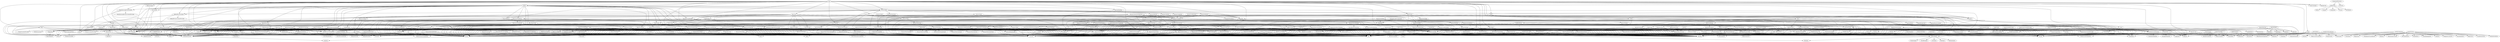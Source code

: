 digraph G {
  AddressCard -> Container;
  AddressCard -> Text;
  AddressCard -> Divider;
  AddressCard -> Button;
  AddressCard -> Modal;
  AddressCard -> AddressForm;
  BackButtonContainer -> Container;
  BackButtonContainer -> Button;
  BackButtonContainer -> ArrowBackIosIcon;
  Breadcrumb -> Button;
  Breadcrumb -> HomeIcon;
  Chatbot -> Container;
  Chatbot -> Button;
  Chatbot -> ThreePIcon;
  Collapsible -> Button;
  Collapsible -> Text;
  Collapsible -> ExpandMoreIcon;
  CookieBanner -> Modal;
  CookieBanner -> Heading;
  CookieBanner -> Text;
  CookieBanner -> Button;
  Footer -> Modal;
  Footer -> ContactForm;
  Footer -> Button;
  Footer -> LinkedInIcon;
  Footer -> MastodonIcon;
  AddressForm -> Heading;
  AddressForm -> GeneralInput;
  AddressForm -> Text;
  AddressForm -> Button;
  ContactForm -> Heading;
  ContactForm -> GeneralInput;
  ContactForm -> Button;
  ExampleForm -> Heading;
  ExampleForm -> GeneralInput;
  ExampleForm -> Container;
  ExampleForm -> Button;
  NotificationForm -> Container;
  NotificationForm -> Heading;
  NotificationForm -> Divider;
  NotificationForm -> NotificationFormItem;
  NotificationFormItem -> Container;
  OrganizationForm -> Heading;
  OrganizationForm -> Container;
  OrganizationForm -> GeneralInput;
  OrganizationForm -> Text;
  OrganizationForm -> Button;
  PrioritiesForm -> Container;
  PrioritiesForm -> Heading;
  PrioritiesForm -> Divider;
  PrioritiesForm -> PrioritiesFormItem;
  PrioritiesFormItem -> Text;
  ProfileGeneral -> Container;
  ProfileGeneral -> Heading;
  ProfileGeneral -> Divider;
  ProfileGeneral -> LoadingAnimation;
  ProfileGeneral -> TextInput;
  ProfileGeneral -> Text;
  ProfileGeneral -> Button;
  RequestInformationForm -> Container;
  RequestInformationForm -> BackButtonContainer;
  RequestInformationForm -> Heading;
  RequestInformationForm -> Divider;
  RequestInformationForm -> GeneralInput;
  RequestInformationForm -> Button;
  HeaderHomeButton -> Text;
  HeaderInvoice -> Container;
  HeaderInvoice -> Heading;
  HeaderInvoice -> Button;
  HeaderInvoice -> CloseIcon;
  HeaderInvoice -> Text;
  HeaderInvoice -> DeleteOutlineOutlinedIcon;
  HeaderItem -> LogoIcon;
  HeaderItem -> Button;
  HeaderItem -> Badge;
  HeaderItems -> HeaderInvoice;
  HeaderItems -> Button;
  HeaderItems -> Badge;
  HeaderItems -> NotificationsIcon;
  HeaderItems -> HeaderItem;
  Header -> HeaderHomeButton;
  Header -> HeaderItems;
  Header -> Button;
  Header -> MenuIcon;
  MenuLanguageMenu -> ClickAwayListener;
  MenuLanguageMenu -> Button;
  Menu -> Button;
  Menu -> CloseIcon;
  Menu -> MenuLanguageMenu;
  Menu -> HeaderItem;
  Menu -> ExpandLessIcon;
  NetworkGraph -> Text;
  PermissionGate -> Text;
  RoutePermissionGate -> Outlet;
  RoutePermissionGate -> Text;
  ProcessConditionIcon -> CancelOutlinedIcon;
  ProcessConditionIcon -> CheckCircleOutlineIcon;
  ProcessContainer -> Container;
  ProcessContainer -> ProcessHeader;
  ProcessContainer -> ProcessStatusButtons;
  ProcessFileTable -> Container;
  ProcessFileTable -> Text;
  ProcessFileTable -> Heading;
  ProcessFileTable -> RawProcessFileRow;
  ProcessFileTable -> ProcessFileRow;
  ProcessFileTable -> Button;
  ProcessFileTable -> FileUploadIcon;
  ProcessFileTable -> DownloadIcon;
  ProcessFileRow -> Container;
  ProcessFileRow -> Button;
  ProcessFileRow -> DownloadIcon;
  ProcessFileRow -> DeleteIcon;
  RawProcessFileRow -> Container;
  RawProcessFileRow -> Button;
  RawProcessFileRow -> DeleteIcon;
  ProcessUploadCard -> Container;
  ProcessUploadCard -> UploadIcon;
  ProcessUploadCard -> Heading;
  ProcessFileView -> Container;
  ProcessFileView -> ProcessFileTable;
  ProcessFileView -> ProcessUploadCard;
  ProcessHeader -> ProcessMenu;
  ProcessHeader -> Container;
  ProcessHeader -> Heading;
  ProcessHeader -> Divider;
  ProcessMenu -> Button;
  ProcessMenu -> MoreHorizIcon;
  ProcessMenu -> Collapsible;
  ProcessMenu -> Container;
  ProcessMenu -> ExpandLessIcon;
  ProcessMessageItem -> Container;
  ProcessTextInput -> Container;
  ProcessTextInput -> Button;
  ProcessMessages -> Container;
  ProcessMessages -> Text;
  ProcessMessages -> ProcessMessageItem;
  ProcessMessages -> ProcessTextInput;
  TitleForm -> OwnerGate;
  TitleForm -> Container;
  TitleForm -> Heading;
  TitleForm -> Text;
  TitleForm -> PermissionGate;
  TitleForm -> Button;
  ResourcesEdgeForm -> Container;
  ResourcesEdgeForm -> Heading;
  ResourcesEdgeForm -> Collapsible;
  ResourcesEdgeForm -> Search;
  ResourcesEdgeForm -> Button;
  ResourcesEdgeForm -> LoadingAnimation;
  ResourcesEdgeForm -> Text;
  ResourcesNodeDraft -> LoadingAnimation;
  ResourcesNodeDraft -> Container;
  ResourcesNodeDraft -> Heading;
  ResourcesNodeDraft -> Collapsible;
  ResourcesNodeDraft -> Text;
  ResourcesNodeDraft -> Search;
  ResourcesNodeDraft -> Button;
  ResourcesNodeDraft -> ResourcesNodeView;
  ResourcesNodeForm -> Navigate;
  ResourcesNodeForm -> LoadingAnimation;
  ResourcesNodeForm -> Container;
  ResourcesNodeForm -> BackButtonContainer;
  ResourcesNodeForm -> Heading;
  ResourcesNodeForm -> ResourcesNodeDraft;
  ResourcesNodeForm -> GeneralInput;
  ResourcesNodeForm -> ResourcesPropertyForm;
  ResourcesNodeForm -> ResourcesEdgeForm;
  ResourcesNodeForm -> Button;
  ResourcesNodeTable -> Navigate;
  ResourcesNodeTable -> LoadingAnimation;
  ResourcesNodeTable -> Container;
  ResourcesNodeTable -> Heading;
  ResourcesNodeTable -> Divider;
  ResourcesNodeTable -> Button;
  ResourcesNodeTable -> ResourceTable;
  ResourcesNodeView -> Modal;
  ResourcesNodeView -> Text;
  ResourcesNodeView -> LoadingAnimation;
  ResourcesNodeView -> Container;
  ResourcesNodeView -> Heading;
  ResourcesPropertyForm -> Navigate;
  ResourcesPropertyForm -> LoadingAnimation;
  ResourcesPropertyForm -> Container;
  ResourcesPropertyForm -> Heading;
  ResourcesPropertyForm -> Button;
  ResourcesPropertyForm -> Text;
  ResourcesPropertyForm -> GeneralInput;
  ResourcesPropertyForm -> DeleteOutlineOutlinedIcon;
  ResourcesPropertyForm -> AddIcon;
  Pagination -> ReactPaginate;
  TableHeaderButton -> Button;
  Upload -> UploadIcon;
  Upload -> Text;
  UserSwitch -> Container;
  UserSwitch -> Text;
  UserSwitch -> Switch;
  EventContextProvider -> AppLoadingSuspense;
  PermissionContextProvider -> AppLoadingSuspense;
  UserContextProvider -> AppLoadingSuspense;
  PaletteTree -> Palette;
  PaletteTree -> Category;
  PaletteTree -> Component;
  PaletteTree -> Variant;
  PaletteTree -> MUIPalette;
  ExampleLoaderComponent -> Fragment;
  ComponentPreviews -> Previews;
  ComponentPreviews -> PaletteTree;
  useStatusButtons -> DeleteIcon;
  useStatusButtons -> FactoryIcon;
  useStatusButtons -> TroubleshootIcon;
  useStatusButtons -> ScheduleSendIcon;
  useStatusButtons -> EditIcon;
  useStatusButtons -> CancelIcon;
  useStatusButtons -> ReplayIcon;
  useStatusButtons -> AssignmentTurnedInIcon;
  useStatusButtons -> MailIcon;
  useStatusButtons -> QuestionAnswerIcon;
  useStatusButtons -> DescriptionIcon;
  useStatusButtons -> DoneAllIcon;
  useStatusButtons -> LocalShippingIcon;
  useStatusButtons -> TaskIcon;
  useStatusButtons -> DesignServicesIcon;
  useStatusButtons -> ArrowBackIcon;
  useStatusButtons -> ReportIcon;
  transformIcon -> DeleteIcon;
  transformIcon -> FactoryIcon;
  transformIcon -> TroubleshootIcon;
  transformIcon -> ScheduleSendIcon;
  transformIcon -> EditIcon;
  transformIcon -> CancelIcon;
  transformIcon -> ReplayIcon;
  transformIcon -> AssignmentTurnedInIcon;
  transformIcon -> MailIcon;
  transformIcon -> QuestionAnswerIcon;
  transformIcon -> DescriptionIcon;
  transformIcon -> DoneAllIcon;
  transformIcon -> LocalShippingIcon;
  transformIcon -> TaskIcon;
  transformIcon -> DesignServicesIcon;
  transformIcon -> ArrowBackIcon;
  transformIcon -> ReportIcon;
  useAdminMenuButtons -> HomeIcon;
  useAdminMenuButtons -> SupervisorAccountIcon;
  useAdminMenuButtons -> BusinessIcon;
  useAdminMenuButtons -> NoteIcon;
  useAdminMenuButtons -> FactoryIcon;
  useSort -> KeyboardArrowUpIcon;
  getSortIcon -> KeyboardArrowUpIcon;
  getNestedSortIcon -> KeyboardArrowUpIcon;
  toast -> Text;
  toast -> Button;
  toast -> ArrowForwardIcon;
  AdminOutlet -> Error;
  AdminOutlet -> LoadingAnimation;
  AdminOutlet -> Outlet;
  AdminOutlet -> Navigate;
  AuthorizedUserOutlet -> Outlet;
  AuthorizedUserOutlet -> Navigate;
  AuthorizedUserOutlet -> Container;
  AuthorizedUserOutlet -> Button;
  CSRFOutlet -> AppLoadingSuspense;
  DefinedProcessOutlet -> DefinedProcessContextProvider;
  DefinedProcessOutlet -> Outlet;
  DefinedProcessOutlet -> Navigate;
  ManufacturingProcessOutlet -> ManufacturingProcessContextProvider;
  ManufacturingProcessOutlet -> Outlet;
  ManufacturingProcessOutlet -> Navigate;
  OrganizationOutlet -> OrganizationContextProvider;
  OrganizationOutlet -> AppLoadingSuspense;
  ProcessOutlet -> Container;
  ProcessOutlet -> LoadingAnimation;
  ProcessOutlet -> ProcessContextProvider;
  ProcessOutlet -> Outlet;
  ProcessOutlet -> Navigate;
  ProjectOutlet -> LoadingAnimation;
  ProjectOutlet -> ProjectContextProvider;
  ProjectOutlet -> Outlet;
  ProjectOutlet -> Navigate;
  ResourcesOutlet -> Outlet;
  ResourcesOutlet -> Container;
  ResourcesOutlet -> Heading;
  ResourcesOutlet -> Text;
  ResourcesOutlet -> Button;
  Admin -> Container;
  Admin -> Routes;
  Admin -> Route;
  Admin -> AdminDashboard;
  Admin -> AdminUser;
  Admin -> AdminUserDetails;
  Admin -> AdminUserForm;
  Admin -> AdminOrganization;
  Admin -> AdminOrganizationDetails;
  Admin -> AdminOrganizationForm;
  Admin -> AdminProjects;
  Admin -> ProjectOutlet;
  Admin -> ProjectPage;
  Admin -> ProcessOutlet;
  Admin -> ProcessPage;
  Admin -> DefinedProcessOutlet;
  Admin -> ServiceEdit;
  Admin -> ManufacturingProcessOutlet;
  Admin -> Navigate;
  Admin -> ManufacturingModels;
  Admin -> ManufacturingMaterials;
  Admin -> ManufacturingPostProcessings;
  Admin -> Error;
  Admin -> ServiceModeling;
  Admin -> AdminResourcesOverView;
  Admin -> OrgaGraph;
  Admin -> AdminResources;
  Admin -> ResourcesNodeForm;
  Admin -> ResourcesNodeView;
  AdminDashboard -> Container;
  AdminDashboard -> Heading;
  AdminDashboard -> Button;
  AdminMaterials -> Heading;
  AdminMaterials -> TableContainer;
  AdminMaterials -> Table;
  AdminMaterials -> TableHead;
  AdminMaterials -> TableRow;
  AdminMaterials -> TableCell;
  AdminMaterials -> TableBody;
  AdminMenu -> Container;
  AdminMenu -> Button;
  AdminModels -> Heading;
  AdminModels -> TableContainer;
  AdminModels -> Table;
  AdminModels -> TableHead;
  AdminModels -> TableRow;
  AdminModels -> TableCell;
  AdminModels -> TableBody;
  AdminOrganizationForm -> Container;
  AdminOrganizationForm -> BackButtonContainer;
  AdminOrganizationForm -> Heading;
  AdminOrganization -> Container;
  AdminOrganization -> BackButtonContainer;
  AdminOrganization -> Heading;
  AdminOrganization -> Search;
  AdminOrganization -> TableContainer;
  AdminOrganization -> Table;
  AdminOrganization -> TableHeaderButton;
  AdminOrganization -> Text;
  AdminOrganization -> Button;
  AdminOrganization -> Pagination;
  AdminOrganizationDetails -> Navigate;
  AdminOrganizationDetails -> Modal;
  AdminOrganizationDetails -> Container;
  AdminOrganizationDetails -> BackButtonContainer;
  AdminOrganizationDetails -> Heading;
  AdminOrganizationDetails -> Text;
  AdminOrganizationDetails -> Button;
  AdminProject -> Container;
  AdminProject -> LoadingAnimation;
  AdminProject -> Navigate;
  AdminProjects -> Container;
  AdminProjects -> BackButtonContainer;
  AdminProjects -> Heading;
  AdminProjects -> Search;
  AdminProjects -> TableContainer;
  AdminProjects -> Table;
  AdminProjects -> TableHeaderButton;
  AdminProjects -> Button;
  AdminProjects -> Pagination;
  AdminResourcesButtons -> Container;
  AdminResourcesButtons -> Button;
  AdminResourcesOverView -> Container;
  AdminResourcesOverView -> BackButtonContainer;
  AdminResourcesOverView -> Heading;
  AdminResourcesOverView -> AdminResourcesButtons;
  AdminResources -> Container;
  AdminResources -> AdminResourcesOverView;
  AdminResources -> Search;
  AdminResources -> Button;
  AdminResources -> TableContainer;
  AdminResources -> Table;
  AdminResources -> TableHeaderButton;
  AdminResources -> Text;
  AdminResources -> Pagination;
  AdminUser -> Container;
  AdminUser -> BackButtonContainer;
  AdminUser -> Heading;
  AdminUser -> Search;
  AdminUser -> TableContainer;
  AdminUser -> Table;
  AdminUser -> TableHeaderButton;
  AdminUser -> Button;
  AdminUser -> Text;
  AdminUser -> Pagination;
  AdminUserDetails -> Navigate;
  AdminUserDetails -> Modal;
  AdminUserDetails -> Container;
  AdminUserDetails -> BackButtonContainer;
  AdminUserDetails -> Heading;
  AdminUserDetails -> Button;
  AdminUserForm -> Container;
  AdminUserForm -> BackButtonContainer;
  AdminUserForm -> Heading;
  Advantages -> Container;
  Advantages -> AdvantagesUser;
  Advantages -> AdvantagesOrganization;
  AdvantagesOrganization -> Container;
  AdvantagesOrganization -> Heading;
  AdvantagesOrganization -> Text;
  AdvantagesOrganization -> Button;
  AdvantagesOrganization -> LoginIcon;
  AdvantagesUser -> Container;
  AdvantagesUser -> Heading;
  AdvantagesUser -> Text;
  AdvantagesUser -> Button;
  AdvantagesUser -> LoginIcon;
  App -> Header;
  App -> Breadcrumb;
  App -> Routes;
  App -> Route;
  App -> Navigate;
  App -> Home;
  App -> ContentBox;
  App -> Outlet;
  App -> Advantages;
  App -> RegisterOrganization;
  App -> ResKriVer;
  App -> Logout;
  App -> Portfolio;
  App -> EmailVerification;
  App -> Login;
  App -> RedirectLogin;
  App -> Legal;
  App -> Projects;
  App -> ProjectOutlet;
  App -> ProjectPage;
  App -> ProcessOutlet;
  App -> ProcessPage;
  App -> DefinedProcessOutlet;
  App -> ServiceEdit;
  App -> ManufacturingProcessOutlet;
  App -> ManufacturingModels;
  App -> ManufacturingMaterials;
  App -> ManufacturingPostProcessings;
  App -> Error;
  App -> ServiceModeling;
  App -> AuthorizedUserOutlet;
  App -> Test;
  App -> UITest;
  App -> Profile;
  App -> PermissionGate;
  App -> Organization;
  App -> Resources;
  App -> AdminOutlet;
  App -> Admin;
  App -> CookieBanner;
  App -> Menu;
  App -> Footer;
  App -> Chatbot;
  App -> ToastContainer;
  App -> Background;
  EmailVerification -> Container;
  EmailVerification -> Heading;
  EmailVerification -> Text;
  Error -> Button;
  Home -> HomeBackground;
  Home -> HomePrototypeAlert;
  Home -> AnonymHomeContainer;
  Home -> Heading;
  Home -> HomeIntroduction;
  Home -> HomeServices;
  Home -> HomeTutorial;
  Home -> HomeTeam;
  HomeButton -> Text;
  HomeButton -> Container;
  HomeHeader -> Container;
  HomeHeader -> Heading;
  HomeIntroduction -> Container;
  HomeIntroduction -> HomeHeader;
  HomeIntroduction -> Text;
  HomeIntroduction -> HomeButton;
  HomeIntroduction -> UploadIcon;
  HomePrototypeAlert -> Container;
  HomePrototypeAlert -> Text;
  HomeServices -> Container;
  HomeServices -> HomeHeader;
  HomeServices -> Heading;
  HomeServices -> Text;
  HomeServices -> HomeButton;
  HomeServices -> UploadIcon;
  HomeTeam -> Container;
  HomeTeam -> HomeHeader;
  HomeTeam -> Text;
  HomeTeam -> HomeImgCarousel;
  HomeTutorial -> Container;
  HomeTutorial -> HomeHeader;
  HomeTutorial -> Text;
  HomeTutorial -> YouTube;
  HomeTutorial -> Heading;
  HomeTutorial -> HomeButton;
  HomeTutorial -> ContactSupportIcon;
  AuthorizedHome -> HomeUserProgress;
  AuthorizedHome -> HomeOrgaProgress;
  AuthorizedHome -> HomeProjects;
  AuthorizedHome -> HomeOrgaResources;
  HomeAdmin -> Heading;
  HomeAdmin -> Button;
  HomeAdmin -> SupervisorAccountIcon;
  HomeAdmin -> FactoryIcon;
  HomeAdmin -> NoteIcon;
  HomeClientInfo -> HomeContainer;
  HomeClientInfo -> ContentBox;
  HomeClientInfo -> Heading;
  HomeClientInfo -> Button;
  HomeClientInfo -> AutoAwesomeIcon;
  HomeClientInfo -> LoginIcon;
  Coypu -> Container;
  Coypu -> Heading;
  Coypu -> Text;
  Coypu -> Button;
  Coypu -> OpenInNewIcon;
  Coypu -> ExpandMoreIcon;
  Coypu -> ExpandLessIcon;
  HomeHeader -> HomeContainer;
  HomeHeader -> Text;
  HomeImages -> HomeContainer;
  HomeImages -> Heading;
  HomeMagazin -> Heading;
  HomeOrgaProgress -> HomeContainer;
  HomeOrgaProgress -> Heading;
  HomeOrgaProgress -> Container;
  HomeOrgaProgress -> Text;
  HomeOrgaProgress -> HomeProgressItem;
  HomeOrgaProgress -> Button;
  HomeProgressItem -> Container;
  HomeProgressItem -> CheckCircleOutlineIcon;
  HomeProgressItem -> HelpOutlineIcon;
  HomeProgressItem -> Text;
  HomeProjects -> HomeContainer;
  HomeProjects -> Heading;
  HomeProjects -> Container;
  HomeProjects -> Button;
  HomeProjects -> PermissionGate;
  HomeProjects -> Badge;
  HomeOrgaResources -> HomeContainer;
  HomeOrgaResources -> Heading;
  HomeOrgaResources -> Container;
  HomeOrgaResources -> Button;
  HomeUserProgress -> HomeContainer;
  HomeUserProgress -> Heading;
  HomeUserProgress -> Container;
  HomeUserProgress -> Text;
  HomeUserProgress -> HomeProgressItem;
  HomeUserProgress -> Button;
  Home -> AnonymHome;
  Home -> ContentBox;
  Home -> AuthorizedHome;
  Contact -> Heading;
  Contact -> Text;
  Imprint -> Heading;
  Imprint -> Text;
  Legal -> Heading;
  Legal -> Routes;
  Legal -> Route;
  Legal -> Button;
  Legal -> Imprint;
  Legal -> Privacy;
  Legal -> Contact;
  Privacy -> Heading;
  Privacy -> Text;
  Login -> Container;
  Login -> PersonIcon;
  Login -> Heading;
  Login -> Button;
  Login -> LoginIcon;
  Login -> CreateIcon;
  Login -> CorporateFareIcon;
  Login -> AdminPanelSettingsIcon;
  RedirectLogin -> LoadingAnimation;
  Logout -> Container;
  Logout -> LoadingAnimation;
  Logout -> Heading;
  OrganizationAddress -> Container;
  OrganizationAddress -> Heading;
  OrganizationAddress -> Divider;
  OrganizationAddress -> AddressCard;
  OrganizationAddress -> AddIcon;
  OrganizationAddress -> Text;
  OrganizationAddress -> Modal;
  OrganizationAddress -> AddressForm;
  OrganizationInvitation -> Container;
  OrganizationInvitation -> Heading;
  OrganizationInvitation -> Divider;
  OrganizationInvitation -> Button;
  OrganizationInvitation -> ContentPasteIcon;
  OrganizationInvitation -> DeleteForeverIcon;
  OrganizationUserTable -> Container;
  OrganizationUserTable -> Heading;
  OrganizationUserTable -> Divider;
  OrganizationUserTable -> LoadingSuspense;
  OrganizationtableRow -> PermissionGate;
  OrganizationtableRow -> Button;
  OrganizationtableRow -> CheckIcon;
  OrganizationtableRow -> EditIcon;
  OrganizationtableRow -> DeleteForeverIcon;
  OrganizationInfo -> Container;
  OrganizationInfo -> OrganizationForm;
  OrganizationInfo -> OrganizationInfoPreView;
  OrganizationInfoPreView -> Container;
  OrganizationInfoPreView -> Heading;
  OrganizationInfoPreView -> Divider;
  OrganizationInfoPreView -> PermissionGate;
  OrganizationInfoPreView -> Button;
  Organization -> Heading;
  Organization -> OrganizationInfo;
  Organization -> OrganizationAddress;
  Organization -> Container;
  Organization -> NotificationForm;
  Organization -> PrioritiesForm;
  Organization -> PermissionGate;
  Organization -> LoadingAnimation;
  Organization -> OrganizationInvitation;
  Organization -> OrganizationRoles;
  Organization -> OrganizationTabel;
  OrganizationRolesForm -> Heading;
  OrganizationRolesForm -> Text;
  OrganizationRolesForm -> Container;
  OrganizationRolesForm -> Button;
  OrganizationRolesItem -> Text;
  OrganizationRolesItem -> Divider;
  OrganizationRolesItem -> LoadingSuspense;
  OrganizationRolesItem -> Button;
  OrganizationRolesItem -> EditIcon;
  OrganizationRolesItem -> DeleteForeverIcon;
  OrganizationRolesTable -> LoadingSuspense;
  OrganizationRolesTable -> OrganizationRolesTableRow;
  OrganizationRolesTableRow -> LoadingAnimation;
  OrganizationRolesTableRow -> CheckIcon;
  OrganizationRolesTableRow -> CloseIcon;
  OrganizationRolesTableRow -> PermissionGate;
  OrganizationRolesTableRow -> Button;
  OrganizationRolesTableRow -> EditIcon;
  OrganizationRolesTableRow -> DeleteForeverIcon;
  OrganizationRoles -> Container;
  OrganizationRoles -> Heading;
  OrganizationRoles -> Divider;
  OrganizationRoles -> LoadingSuspense;
  OrganizationRoles -> Fragment;
  OrganizationRoles -> OrganizationRolesItem;
  OrganizationRoles -> OrganizationRolesTable;
  OrganizationRoles -> PermissionGate;
  OrganizationRoles -> Button;
  OrganizationRoles -> Text;
  OrganizationRoles -> Modal;
  OrganizationRoles -> OrganizationRolesForm;
  PortfolioItem -> Heading;
  PortfolioItem -> Button;
  PortfolioItem -> ExpandMoreIcon;
  Portfolio -> Heading;
  Portfolio -> PortfolioItem;
  Portfolio -> Button;
  ProcessClarify -> ProcessContainer;
  ProcessClarify -> ProcessMessages;
  ProcessCompleted -> ProcessContainer;
  ProcessConditionItem -> Container;
  ProcessConditionItem -> ProcessConditionIcon;
  ProcessConditionItem -> Text;
  ProcessConfirmation -> ProcessContainer;
  ProcessContract -> ProcessContainer;
  ProcessContract -> ProcessMessages;
  ProcessContract -> ProcessFileView;
  ContractorSelectionAddressCard -> Container;
  ContractorSelectionAddressCard -> ProcessConditionIcon;
  ContractorSelectionAddressCard -> Heading;
  ContractorSelectionAddressCard -> Text;
  ContractorSelectionAddressCard -> Divider;
  ContractorSelectionAddressCard -> ProcessStatusGate;
  ContractorSelectionAddressCard -> Button;
  ContractorSelectionAddressCard -> Modal;
  ContractorSelectionAddressCard -> AddressSelection;
  AddressSelection -> Container;
  AddressSelection -> Heading;
  AddressSelection -> AddressCard;
  AddressSelection -> Button;
  AddressSelection -> Modal;
  AddressSelection -> AddressForm;
  ContractorCard -> Container;
  ContractorCard -> Text;
  ProcessContractorList -> LoadingAnimation;
  ProcessContractorList -> Container;
  ProcessContractorList -> Heading;
  ProcessContractorList -> Divider;
  ProcessContractorList -> PrioritiesForm;
  ProcessContractorList -> ContractorCard;
  ProcessContractorList -> Button;
  ProcessContractorList -> Text;
  ProcessContractorSelection -> ProcessContainer;
  ProcessContractorSelection -> Container;
  ProcessContractorSelection -> ProcessConditionIcon;
  ProcessContractorSelection -> Heading;
  ProcessContractorSelection -> Button;
  ProcessContractorSelection -> LoadingAnimation;
  ProcessContractorSelection -> Text;
  ProcessContractorSelection -> ContractorCard;
  ProcessContractorSelection -> ProcessStatusGate;
  ProcessContractorSelection -> ContractorSelectionAddressCard;
  ProcessContractorSelection -> Modal;
  ProcessContractorSelection -> ProcessContractorList;
  ProcessDelivery -> ProcessContainer;
  ProcessInfo -> Container;
  ProcessInfo -> ProcessMenu;
  ProcessInfo -> Text;
  ProcessInfo -> Button;
  ProcessInfo -> EditIcon;
  ProcessInfo -> Collapsible;
  ProcessInfo -> Modal;
  ProcessInfo -> ProcessTitleForm;
  ProcessProduction -> ProcessContainer;
  ProcessProduction -> ProcessMessages;
  ProcessRequest -> ProcessContainer;
  ProcessRequest -> Container;
  ProcessRequest -> CheckIcon;
  ProcessRequest -> EmailOutlinedIcon;
  ProcessRequest -> Text;
  ProcessRequest -> ProcessFileView;
  ProcessRequest -> Button;
  ProcessFilterCard -> Container;
  ProcessFilterCard -> ProcessFilterItem;
  ProcessFilterCard -> Text;
  ProcessFilterItem -> ProcessFilterSlider;
  ProcessFilterItem -> ProcessFilterSliderSelection;
  ProcessFilterItem -> ProcessFilterSelection;
  ProcessFilterItem -> ProcessFilterMultiSelection;
  ProcessFilterItem -> ProcessFilterDatePicker;
  ProcessFilterItem -> ProcessFilterTextInput;
  ProcessFilterItem -> ProcessFilterTextArea;
  ProcessFilterItem -> ProcessFilterColorPicker;
  ProcessFilterItem -> ProcessFilterNumberInput;
  ProcessFilterItem -> Container;
  ProcessFilterItem -> Heading;
  displayInput -> ProcessFilterSlider;
  displayInput -> ProcessFilterSliderSelection;
  displayInput -> ProcessFilterSelection;
  displayInput -> ProcessFilterMultiSelection;
  displayInput -> ProcessFilterDatePicker;
  displayInput -> ProcessFilterTextInput;
  displayInput -> ProcessFilterTextArea;
  displayInput -> ProcessFilterColorPicker;
  displayInput -> ProcessFilterNumberInput;
  ProcessFilterMultiSelection -> Container;
  ProcessFilterMultiSelection -> Search;
  ProcessFilterSlider -> Stack;
  ProcessFilterSlider -> Slider;
  ProcessFilterSlider -> Container;
  ProcessFilterSliderSelection -> Stack;
  ProcessFilterSliderSelection -> Slider;
  ProcessFilterSliderSelection -> Container;
  ProcessFilter -> Container;
  ProcessFilter -> Heading;
  ProcessFilter -> Text;
  ProcessFilter -> Divider;
  ProcessFilter -> Collapsible;
  ProcessFilter -> Badge;
  ProcessFilter -> Button;
  ProcessFilter -> Fragment;
  ProcessFilter -> ProcessFilterCard;
  Service -> ProcessContainer;
  Service -> Button;
  Service -> ServiceSelection;
  Service -> ProcessStatusGate;
  Service -> ProcessFilter;
  Service -> ServiceDetails;
  ServiceDetailsCard -> Container;
  ProcessServiceMaterialCard -> ServiceDetailsCard;
  ProcessServiceMaterialCard -> Container;
  ProcessServiceMaterialCard -> Text;
  ProcessServiceMaterialCard -> ProcessStatusGate;
  ProcessServiceMaterialCard -> Button;
  ProcessServiceMaterialCard -> Modal;
  ProcessServiceModelCard -> LoadingAnimation;
  ProcessServiceModelCard -> ServiceDetailsCard;
  ProcessServiceModelCard -> Container;
  ProcessServiceModelCard -> Text;
  ProcessServiceModelCard -> ProcessStatusGate;
  ProcessServiceModelCard -> Button;
  ProcessSericePostProcessingCard -> ServiceDetailsCard;
  ProcessSericePostProcessingCard -> Container;
  ProcessSericePostProcessingCard -> Text;
  ProcessSericePostProcessingCard -> ProcessStatusGate;
  ProcessSericePostProcessingCard -> Button;
  ServiceManufacturingDetails -> Container;
  ServiceManufacturingDetails -> Heading;
  ServiceManufacturingDetails -> Text;
  ServiceManufacturingDetails -> Divider;
  ServiceManufacturingDetails -> ProcessConditionIcon;
  ServiceManufacturingDetails -> ProcessServiceModelCard;
  ServiceManufacturingDetails -> ProcessStatusGate;
  ServiceManufacturingDetails -> Button;
  ServiceManufacturingDetails -> AddIcon;
  ServiceManufacturingDetails -> ProcessServiceMaterialCard;
  ServiceManufacturingDetails -> ProcessSericePostProcessingCard;
  ServiceDetails -> ServiceManufacturingView;
  ServiceDetails -> Container;
  ServiceDetails -> Text;
  ProcessMaterialCard -> Container;
  ProcessMaterialCard -> Divider;
  ProcessMaterialCard -> Heading;
  ProcessMaterialCard -> Text;
  ProcessMaterialItem -> Heading;
  ProcessMaterialItem -> Button;
  ProcessMaterialPreView -> CloseIcon;
  ProcessMaterialPreView -> Heading;
  ProcessMaterialPreView -> Button;
  ManufacturingMaterials -> Modal;
  ManufacturingMaterials -> Container;
  ManufacturingMaterials -> Search;
  ManufacturingMaterials -> Heading;
  ManufacturingMaterials -> LoadingSuspense;
  ManufacturingMaterials -> ProcessMaterialCard;
  ManufacturingMaterials -> Button;
  ManufacturingMaterials -> Text;
  ProcessModelCard -> Container;
  ProcessModelCard -> Divider;
  ProcessModelCard -> Heading;
  ProcessModelCard -> Text;
  ProcessModelItem -> Heading;
  ProcessModelItem -> Button;
  ProcessModelPreView -> CloseIcon;
  ProcessModelPreView -> Heading;
  ProcessModelPreView -> Button;
  ManufacturingModels -> Modal;
  ManufacturingModels -> Container;
  ManufacturingModels -> ProcessModelUpload;
  ManufacturingModels -> Heading;
  ManufacturingModels -> Search;
  ManufacturingModels -> ProcessModelCard;
  ManufacturingModels -> Button;
  ManufacturingModels -> Text;
  ManufacturingModels -> ProcessModelPreView;
  UploadModelCard -> Container;
  UploadModelCard -> ModelPreview;
  UploadModelCard -> Divider;
  UploadModelCard -> Heading;
  UploadModelCard -> Text;
  UploadModelCard -> Button;
  ProcessModelUpload -> Container;
  ProcessModelUpload -> Heading;
  ProcessModelUpload -> UploadModelCard;
  ProcessModelUpload -> Text;
  ProcessModelUpload -> Button;
  ProcessModelUpload -> UploadIcon;
  ProcessNewItem -> Heading;
  ProcessPostProcessingCard -> Container;
  ProcessPostProcessingCard -> Divider;
  ProcessPostProcessingCard -> Heading;
  ProcessPostProcessingItem -> Heading;
  ProcessPostProcessingItem -> CloseIcon;
  ProcessPostProcessingItem -> Button;
  renderInput -> Heading;
  ManufacturingPostProcessings -> Modal;
  ManufacturingPostProcessings -> Container;
  ManufacturingPostProcessings -> ServiceSearch;
  ManufacturingPostProcessings -> Heading;
  ManufacturingPostProcessings -> LoadingSuspense;
  ManufacturingPostProcessings -> ProcessPostProcessingCard;
  ManufacturingPostProcessings -> Button;
  ManufacturingPostProcessings -> Text;
  ServiceSearch -> SearchIcon;
  ServiceModeling -> Container;
  ServiceModeling -> Heading;
  ServiceEdit -> Navigate;
  ServiceEdit -> LoadingAnimation;
  ServiceCard -> Container;
  ServiceCard -> Heading;
  ServiceCard -> Text;
  ServiceSelection -> LoadingAnimation;
  ServiceSelection -> Container;
  ServiceSelection -> ServiceCard;
  ProcessStatusButtons -> Container;
  ProcessStatusButtons -> Heading;
  ProcessStatusButtons -> ProcessConditionItem;
  ProcessStatusButtons -> Button;
  ProcessStatusButtons -> ArrowBackOutlinedIcon;
  ProcessStatusButtons -> ArrowForwardOutlinedIcon;
  StatusWizardCard -> Badge;
  StatusWizardCard -> Container;
  StatusWizardCard -> Text;
  ProcessStatusWizard -> Container;
  ProcessStatusWizard -> Heading;
  ProcessStatusWizard -> StatusWizardCard;
  ProcessTitleForm -> Container;
  ProcessTitleForm -> Heading;
  ProcessTitleForm -> Text;
  ProcessTitleForm -> PermissionGate;
  ProcessTitleForm -> Button;
  ProcessVerifyCard -> Container;
  ProcessVerifyCard -> Heading;
  ProcessVerifyCard -> ProcessVerifyStatus;
  ProcessVerifyCard -> Text;
  ProcessVerifyStatus -> Container;
  ProcessVerifyStatus -> Text;
  ProcessVerify -> ProcessContainer;
  ProcessVerify -> Container;
  ProcessVerify -> ProcessVerifyCard;
  ProcessPage -> Container;
  ProcessPage -> BackButtonContainer;
  ProcessPage -> Heading;
  ProcessPage -> ProcessInfo;
  ProcessPage -> ProcessStatusWizard;
  ProcessPage -> Service;
  ProcessPage -> ProcessStatusGate;
  ProcessPage -> AuthorizedUserOutlet;
  ProcessPage -> DefinedProcessOutlet;
  ProcessPage -> ProcessContractorSelection;
  ProcessPage -> ProcessVerify;
  ProcessPage -> ProcessRequest;
  ProcessPage -> ProcessContract;
  ProcessPage -> ProcessProduction;
  ProcessPage -> ProcessDelivery;
  ProcessPage -> ProcessCompleted;
  ProfileAddress -> Container;
  ProfileAddress -> Heading;
  ProfileAddress -> Divider;
  ProfileAddress -> AddressCard;
  ProfileAddress -> AddIcon;
  ProfileAddress -> Text;
  ProfileAddress -> Modal;
  ProfileAddress -> AddressForm;
  ProfileAPIToken -> Container;
  ProfileAPIToken -> Heading;
  ProfileAPIToken -> Text;
  ProfileAPIToken -> LoadingAnimation;
  ProfileAPIToken -> Button;
  ProfileAPIToken -> Modal;
  ProfileAPIToken -> ContentPasteIcon;
  ProfileLocals -> Container;
  ProfileLocals -> Heading;
  ProfileLocals -> Divider;
  ProfileLocals -> Text;
  ProfileLocals -> LoadingAnimation;
  ProfileLocals -> Button;
  ProfileLocals -> CheckIcon;
  ProfileLocals -> EditIcon;
  ProfileOrganization -> Container;
  ProfileOrganization -> Heading;
  ProfileOrganization -> Divider;
  ProfileStatistics -> Container;
  ProfileStatistics -> Heading;
  ProfileStatistics -> Divider;
  ProfileStatistics -> Text;
  Profile -> Container;
  Profile -> Heading;
  Profile -> ProfileGeneral;
  Profile -> ProfileOrganization;
  Profile -> ProfileAddress;
  Profile -> ProfileLocals;
  Profile -> ProfileStatistics;
  Profile -> NotificationForm;
  Profile -> Divider;
  Profile -> ProfileAPIToken;
  Profile -> Button;
  Profile -> DeleteIcon;
  FlatProcessCard -> Container;
  FlatProcessCard -> Text;
  FlatProcessCard -> Badge;
  FlatProcessCard -> Button;
  ProjectInfo -> Container;
  ProjectInfo -> ProcessMenu;
  ProjectInfo -> Text;
  ProjectInfo -> Button;
  ProjectInfo -> EditIcon;
  ProjectInfo -> Collapsible;
  ProjectInfo -> Modal;
  ProjectInfo -> ProjectTitleForm;
  ProjectProcesses -> Container;
  ProjectProcesses -> Button;
  ProjectProcesses -> AddIcon;
  ProjectProcesses -> Search;
  ProjectProcesses -> Divider;
  ProjectProcesses -> FlatProcessCard;
  ProjectProcesses -> Text;
  ProjectTitleForm -> Container;
  ProjectTitleForm -> Heading;
  ProjectTitleForm -> ProjectOwnerGate;
  ProjectTitleForm -> PermissionGate;
  ProjectTitleForm -> Button;
  ProjectTitleForm -> CheckIcon;
  ProjectPage -> LoadingAnimation;
  ProjectPage -> Container;
  ProjectPage -> BackButtonContainer;
  ProjectPage -> Heading;
  ProjectPage -> ProjectInfo;
  ProjectPage -> ProjectProcesses;
  ProjectsTable -> KeyboardArrowUpIcon;
  ProjectsTable -> KeyboardArrowDownIcon;
  ProjectsTable -> Container;
  ProjectsTable -> Text;
  ProjectsTable -> Button;
  ProjectsTable -> ProjectsTableRow;
  getSortIcon -> KeyboardArrowDownIcon;
  ProjectsTableRow -> Container;
  ProjectsTableRow -> Button;
  ProjectsTableRow -> Badge;
  ProjectsTableRow -> ArrowForwardIosIcon;
  CreateProjectTitleForm -> Container;
  CreateProjectTitleForm -> Heading;
  CreateProjectTitleForm -> Text;
  CreateProjectTitleForm -> PermissionGate;
  CreateProjectTitleForm -> Button;
  Projects -> Heading;
  Projects -> Container;
  Projects -> Button;
  Projects -> AddIcon;
  Projects -> Search;
  Projects -> LoadingSuspense;
  Projects -> ProjectsTable;
  Projects -> Divider;
  Projects -> Modal;
  Projects -> CreateProjectTitleForm;
  Redirect -> LoadingAnimation;
  RegisterOrganization -> Heading;
  RegisterOrganization -> Button;
  RegisterOrganization -> Container;
  RegisterOrganization -> Text;
  ResKriVer -> ContentBox;
  ResKriVer -> Container;
  ResKriVer -> Heading;
  ResKriVer -> Button;
  ResKriVer -> NavigateNextIcon;
  ResourcesMenu -> Button;
  OrgaGraph -> Container;
  OrgaGraph -> AdminResourcesOverView;
  OrgaGraph -> NetworkGraph;
  OrgaGraph -> LoadingAnimation;
  PrivateGraph -> Container;
  PrivateGraph -> NetworkGraph;
  PrivateGraph -> LoadingAnimation;
  ResourceTable -> Container;
  ResourceTable -> Search;
  ResourceTable -> Button;
  ResourceTable -> Text;
  ResourcesMaterialsTable -> Container;
  ResourcesMaterialsTable -> Heading;
  ResourcesMaterialsTable -> Divider;
  ResourcesMaterialsTable -> PermissionGate;
  ResourcesMaterialsTable -> Button;
  ResourcesMaterialsTable -> LoadingAnimation;
  ResourcesMaterialsTable -> ResourceTable;
  ResourcesOverview -> Heading;
  ResourcesOverview -> Container;
  ResourcesOverview -> Button;
  ResourcesPostProcessings -> Container;
  ResourcesPostProcessings -> Heading;
  ResourcesPostProcessings -> Divider;
  ResourcesPostProcessings -> Button;
  ResourcesPostProcessings -> LoadingAnimation;
  ResourcesPostProcessings -> ResourceTable;
  ResourcesPrintersTable -> Container;
  ResourcesPrintersTable -> Heading;
  ResourcesPrintersTable -> Divider;
  ResourcesPrintersTable -> Button;
  ResourcesPrintersTable -> LoadingAnimation;
  ResourcesPrintersTable -> ResourceTable;
  RequestInformation -> Container;
  RequestInformation -> Heading;
  RequestInformation -> Divider;
  RequestInformation -> Button;
  RequestInformation -> LoadingAnimation;
  RequestInformation -> Text;
  Resources -> PageHeader;
  Resources -> Heading;
  Resources -> ResourcesMenu;
  Resources -> Container;
  Resources -> Routes;
  Resources -> Route;
  Resources -> ResourcesOutlet;
  Resources -> ResourcesOverview;
  Resources -> RequestInformation;
  Resources -> RequestInformationForm;
  Resources -> ResourcesNodeTable;
  Resources -> ResourcesNodeForm;
  Resources -> ResourcesNodeView;
  Resources -> Button;
  Resources -> OrgaGraph;
  Resources -> PrivateGraph;
  ModelPreview -> LoadingAnimation;
  ModelPreview -> StlViewer;
  Test -> EditIcon;
  Test -> DeleteIcon;
  Test -> Container;
  Test -> Heading;
  Test -> NetworkGraph;
  Test -> LoadingAnimation;
  Test -> Button;
  Test -> PermissionGate;
  Test -> SaveIcon;
  Test -> ExampleForm;
  Test -> Text;
  Test -> LoadingSuspense;
  getButtonIcon -> EditIcon;
  getButtonIcon -> DeleteIcon;
  UITest -> Container;
  UITest -> Heading;
  UITest -> Text;
  UITest -> Divider;
  UITest -> Button;
  UITest -> BugReportIcon;
  UITest -> TableContainer;
  UITest -> Table;
  Button -> LoopIcon;
  ErrorView -> Heading;
  GeneralInput -> TextInput;
  GeneralInput -> TextAreaInput;
  GeneralInput -> NumberInput;
  GeneralInput -> CheckBoxInput;
  GeneralInput -> ColorInput;
  GeneralInput -> DateInput;
  LoadingAnimation -> LoopIcon;
  LoadingSuspense -> LoadingAnimation;
  LoadingSuspense -> Heading;
  AppLoadingSuspense -> Heading;
  Modal -> Button;
  Modal -> CloseIcon;
  ToTopButton -> Container;
  ToTopButton -> KeyboardArrowUpIcon;
}